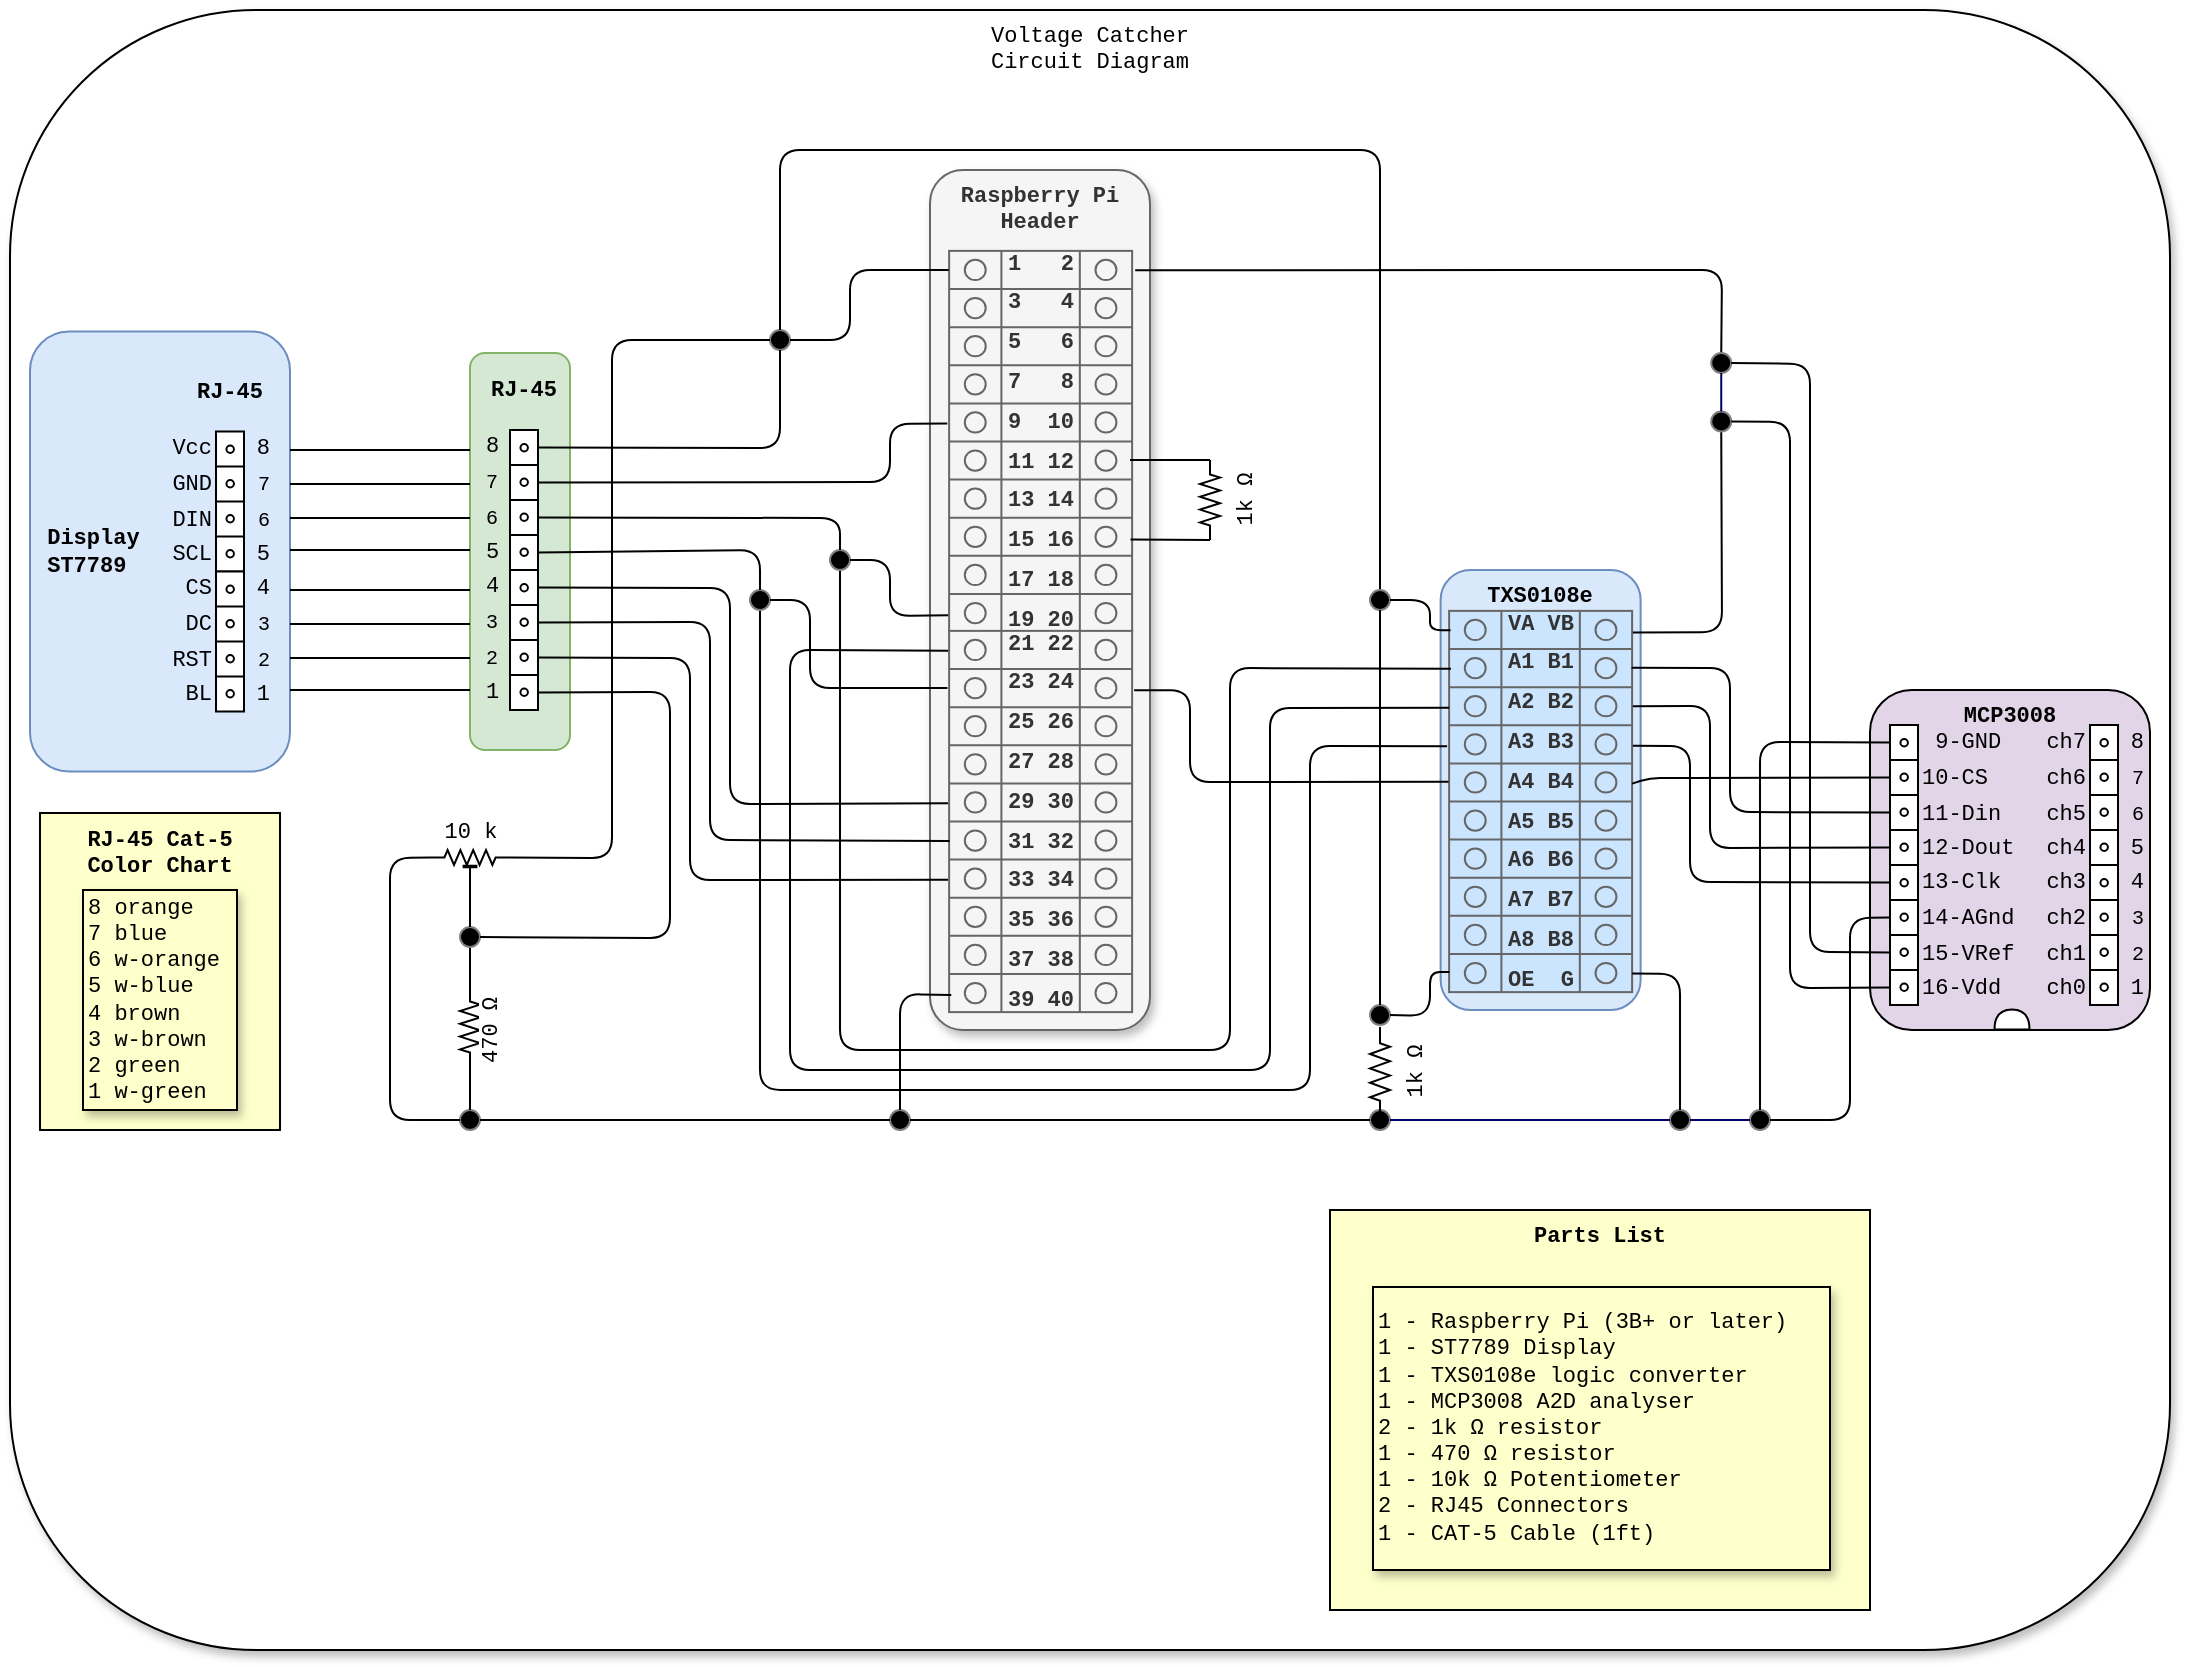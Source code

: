 <mxfile version="12.6.5" type="device"><diagram id="QtXscfLaX9nEh2jGFovE" name="Page-1"><mxGraphModel dx="1091" dy="849" grid="1" gridSize="10" guides="1" tooltips="1" connect="1" arrows="1" fold="1" page="1" pageScale="1" pageWidth="1100" pageHeight="850" math="0" shadow="0"><root><mxCell id="0"/><mxCell id="1" parent="0"/><mxCell id="lwwgfgAfhMC9jhSE0C4L-85" value="Voltage Catcher&lt;br&gt;Circuit Diagram" style="rounded=1;whiteSpace=wrap;html=1;shadow=1;glass=0;dashed=0;comic=0;labelBackgroundColor=none;fontFamily=Courier New;fontSize=11;align=center;verticalAlign=top;" parent="1" vertex="1"><mxGeometry x="10" y="20" width="1080" height="820" as="geometry"/></mxCell><mxCell id="lwwgfgAfhMC9jhSE0C4L-82" value="&lt;span style=&quot;white-space: normal ; font-weight: 700&quot;&gt;Raspberry Pi&lt;/span&gt;&lt;br style=&quot;white-space: normal ; font-weight: 700&quot;&gt;&lt;span style=&quot;white-space: normal ; font-weight: 700&quot;&gt;Header&lt;/span&gt;" style="rounded=1;whiteSpace=wrap;html=1;shadow=1;glass=0;dashed=0;comic=0;labelBackgroundColor=none;strokeColor=#666666;fillColor=#f5f5f5;fontFamily=Courier New;fontSize=11;align=center;fontColor=#333333;verticalAlign=top;" parent="1" vertex="1"><mxGeometry x="470" y="100" width="110" height="430" as="geometry"/></mxCell><mxCell id="lwwgfgAfhMC9jhSE0C4L-52" value="" style="rounded=1;whiteSpace=wrap;html=1;shadow=0;dashed=0;labelBackgroundColor=#ffffff;fontFamily=Courier New;fontSize=11;align=left;strokeColor=#82b366;fillColor=#d5e8d4;" parent="1" vertex="1"><mxGeometry x="240" y="191.5" width="50" height="198.5" as="geometry"/></mxCell><mxCell id="lwwgfgAfhMC9jhSE0C4L-50" value="&amp;nbsp;Display&lt;br&gt;&amp;nbsp;ST7789" style="rounded=1;whiteSpace=wrap;html=1;shadow=0;dashed=0;labelBackgroundColor=none;fontFamily=Courier New;fontSize=11;align=left;strokeColor=#6c8ebf;fillColor=#dae8fc;fontStyle=1" parent="1" vertex="1"><mxGeometry x="20" y="180.75" width="130" height="220" as="geometry"/></mxCell><mxCell id="lwwgfgAfhMC9jhSE0C4L-11" value="&lt;p style=&quot;line-height: 180%&quot;&gt;1&amp;nbsp; &amp;nbsp;2&lt;br&gt;3&amp;nbsp; &amp;nbsp;4&lt;br&gt;5&amp;nbsp; &amp;nbsp;6&lt;br&gt;7&amp;nbsp; &amp;nbsp;8&lt;br&gt;9&amp;nbsp; 10&lt;br&gt;11 12&lt;br&gt;13 14&lt;br&gt;15 16&lt;br&gt;17 18&lt;br&gt;19 20&lt;/p&gt;" style="line-hight=44px;verticalLabelPosition=middle;dashed=0;shadow=0;html=1;align=center;verticalAlign=middle;shape=mxgraph.cabinets.terminal_75mm2_x10;fontFamily=Courier New;fontSize=11;rotation=90;labelPosition=center;horizontal=0;spacing=20;spacingTop=0;labelBackgroundColor=none;labelBorderColor=none;aspect=fixed;fontStyle=1;fillColor=#f5f5f5;strokeColor=#666666;fontColor=#333333;" parent="1" vertex="1"><mxGeometry x="430" y="190" width="190.62" height="91.5" as="geometry"/></mxCell><mxCell id="lwwgfgAfhMC9jhSE0C4L-16" value="&lt;p style=&quot;line-height: 180%&quot;&gt;21 22&lt;br&gt;23 24&lt;br&gt;25 26&lt;br&gt;27 28&lt;br&gt;29 30&lt;br&gt;31 32&lt;br&gt;33 34&lt;br&gt;35 36&lt;br&gt;37 38&lt;br&gt;39 40&lt;/p&gt;" style="line-hight=44px;verticalLabelPosition=middle;dashed=0;shadow=0;html=1;align=center;verticalAlign=middle;shape=mxgraph.cabinets.terminal_75mm2_x10;fontFamily=Courier New;fontSize=11;rotation=90;labelPosition=center;horizontal=0;spacing=20;spacingTop=0;labelBackgroundColor=none;labelBorderColor=none;aspect=fixed;fontStyle=1;fillColor=#f5f5f5;strokeColor=#666666;fontColor=#333333;" parent="1" vertex="1"><mxGeometry x="430" y="380" width="190.62" height="91.5" as="geometry"/></mxCell><mxCell id="lwwgfgAfhMC9jhSE0C4L-20" value="&lt;p style=&quot;line-height: 180%&quot;&gt;&lt;/p&gt;&lt;p style=&quot;line-height: 110%&quot;&gt;&lt;/p&gt;&lt;p style=&quot;line-height: 163%&quot;&gt;8&lt;br&gt;&lt;span style=&quot;font-size: 10px&quot;&gt;7&lt;br&gt;&lt;/span&gt;&lt;span style=&quot;font-size: 10px&quot;&gt;6&lt;br&gt;&lt;/span&gt;&lt;span style=&quot;line-height: 154%&quot;&gt;5&lt;/span&gt;&lt;/p&gt;&lt;p&gt;&lt;/p&gt;&lt;p&gt;&lt;/p&gt;" style="pointerEvents=1;verticalLabelPosition=middle;shadow=0;dashed=0;align=left;html=1;verticalAlign=middle;shape=stencil(zVbBToQwEP0aroS2InhUxKMXTTzXpSuNpSUFd/XvLRSiZV12lpKNCZd5U+a9aV8nDUjWlLRmAY5oU7NNG5D7AOMd1Zy+CgNjkyktiOLIxpJWzELPTFdcUmHAO0V1YfNNq9U72/OiHf7ksmSatza7t1gSdyHJg+jWgD8fyTZKSqOEK9n8kT9Ya9gol62j6wVZrtrQVqxl2sKD/k8n+hqiEOFeEn5YzIoXsJLEl5UsYL327vVqAWvq2+sjhDSMXVo/yqcFlMiPMoe4F63t3hzi3imrt3tziHunrN7uzSHunbKedi/JTHZ+fJFsqzR70+pDFifV624gH85fZ4Ieu2zADdpyIey8hqyuaTfSZxe5P1Rqx45JJEkIO0a3pODyV8kkXqPmnEygw88QuajinESE8PpbeW7R3vwAg5gXB9hvTAheN53G4Q6kzg0Yt2FoYMyODUCHxIX0xPh/6UlvgOd7uRPDyWqCejsembV9zr57e/gb);labelBackgroundColor=none;fontFamily=Courier New;fontSize=11;aspect=fixed;labelPosition=left;" parent="1" vertex="1"><mxGeometry x="260" y="230" width="14" height="70" as="geometry"/></mxCell><mxCell id="lwwgfgAfhMC9jhSE0C4L-30" value="&lt;p style=&quot;line-height: 180%&quot;&gt;&lt;/p&gt;&lt;p style=&quot;line-height: 110%&quot;&gt;&lt;/p&gt;&lt;p style=&quot;line-height: 163%&quot;&gt;4&lt;br&gt;&lt;span style=&quot;font-size: 10px&quot;&gt;3&lt;br&gt;&lt;/span&gt;&lt;span style=&quot;font-size: 10px&quot;&gt;2&lt;br&gt;&lt;/span&gt;1&lt;/p&gt;&lt;p&gt;&lt;/p&gt;&lt;p&gt;&lt;/p&gt;" style="pointerEvents=1;verticalLabelPosition=middle;shadow=0;dashed=0;align=left;html=1;verticalAlign=middle;shape=stencil(zVbBToQwEP0aroS2InhUxKMXTTzXpSuNpSUFd/XvLRSiZV12lpKNCZd5U+a9aV8nDUjWlLRmAY5oU7NNG5D7AOMd1Zy+CgNjkyktiOLIxpJWzELPTFdcUmHAO0V1YfNNq9U72/OiHf7ksmSatza7t1gSdyHJg+jWgD8fyTZKSqOEK9n8kT9Ya9gol62j6wVZrtrQVqxl2sKD/k8n+hqiEOFeEn5YzIoXsJLEl5UsYL327vVqAWvq2+sjhDSMXVo/yqcFlMiPMoe4F63t3hzi3imrt3tziHunrN7uzSHunbKedi/JTHZ+fJFsqzR70+pDFifV624gH85fZ4Ieu2zADdpyIey8hqyuaTfSZxe5P1Rqx45JJEkIO0a3pODyV8kkXqPmnEygw88QuajinESE8PpbeW7R3vwAg5gXB9hvTAheN53G4Q6kzg0Yt2FoYMyODUCHxIX0xPh/6UlvgOd7uRPDyWqCejsembV9zr57e/gb);labelBackgroundColor=none;fontFamily=Courier New;fontSize=11;aspect=fixed;labelPosition=left;" parent="1" vertex="1"><mxGeometry x="260" y="300" width="14" height="70" as="geometry"/></mxCell><mxCell id="lwwgfgAfhMC9jhSE0C4L-31" value="" style="endArrow=none;html=1;fontFamily=Courier New;fontSize=11;exitX=1;exitY=0.125;exitDx=0;exitDy=0;exitPerimeter=0;entryX=0.452;entryY=1.006;entryDx=0;entryDy=0;entryPerimeter=0;" parent="1" source="lwwgfgAfhMC9jhSE0C4L-30" target="lwwgfgAfhMC9jhSE0C4L-16" edge="1"><mxGeometry width="50" height="50" relative="1" as="geometry"><mxPoint x="290" y="490" as="sourcePoint"/><mxPoint x="340" y="440" as="targetPoint"/><Array as="points"><mxPoint x="370" y="309"/><mxPoint x="370" y="417"/></Array></mxGeometry></mxCell><mxCell id="lwwgfgAfhMC9jhSE0C4L-32" value="" style="endArrow=none;html=1;fontFamily=Courier New;fontSize=11;entryX=0.551;entryY=0.997;entryDx=0;entryDy=0;entryPerimeter=0;exitX=1;exitY=0.375;exitDx=0;exitDy=0;exitPerimeter=0;" parent="1" source="lwwgfgAfhMC9jhSE0C4L-30" target="lwwgfgAfhMC9jhSE0C4L-16" edge="1"><mxGeometry width="50" height="50" relative="1" as="geometry"><mxPoint x="290" y="520" as="sourcePoint"/><mxPoint x="340" y="470" as="targetPoint"/><Array as="points"><mxPoint x="360" y="326"/><mxPoint x="360" y="435"/></Array></mxGeometry></mxCell><mxCell id="lwwgfgAfhMC9jhSE0C4L-33" value="" style="endArrow=none;html=1;fontFamily=Courier New;fontSize=11;entryX=1;entryY=0.625;entryDx=0;entryDy=0;entryPerimeter=0;exitX=0.653;exitY=1.006;exitDx=0;exitDy=0;exitPerimeter=0;" parent="1" source="lwwgfgAfhMC9jhSE0C4L-16" target="lwwgfgAfhMC9jhSE0C4L-30" edge="1"><mxGeometry width="50" height="50" relative="1" as="geometry"><mxPoint x="250" y="510" as="sourcePoint"/><mxPoint x="300" y="460" as="targetPoint"/><Array as="points"><mxPoint x="350" y="455"/><mxPoint x="350" y="344"/></Array></mxGeometry></mxCell><mxCell id="lwwgfgAfhMC9jhSE0C4L-34" value="RJ-45" style="text;html=1;strokeColor=none;fillColor=none;align=center;verticalAlign=middle;whiteSpace=wrap;rounded=0;shadow=0;dashed=0;labelBackgroundColor=none;fontFamily=Courier New;fontSize=11;fontStyle=1" parent="1" vertex="1"><mxGeometry x="247" y="200" width="40" height="20" as="geometry"/></mxCell><mxCell id="lwwgfgAfhMC9jhSE0C4L-35" value="&lt;p style=&quot;line-height: 180%&quot;&gt;&lt;/p&gt;&lt;p style=&quot;line-height: 110%&quot;&gt;&lt;/p&gt;&lt;p style=&quot;line-height: 163%&quot;&gt;8&lt;br&gt;&lt;span style=&quot;font-size: 10px&quot;&gt;7&lt;br&gt;&lt;/span&gt;&lt;span style=&quot;font-size: 10px&quot;&gt;6&lt;br&gt;&lt;/span&gt;&lt;span style=&quot;line-height: 154%&quot;&gt;5&lt;/span&gt;&lt;/p&gt;&lt;p&gt;&lt;/p&gt;&lt;p&gt;&lt;/p&gt;" style="pointerEvents=1;verticalLabelPosition=middle;shadow=0;dashed=0;align=right;html=1;verticalAlign=middle;shape=stencil(zVbBToQwEP0aroS2InhUxKMXTTzXpSuNpSUFd/XvLRSiZV12lpKNCZd5U+a9aV8nDUjWlLRmAY5oU7NNG5D7AOMd1Zy+CgNjkyktiOLIxpJWzELPTFdcUmHAO0V1YfNNq9U72/OiHf7ksmSatza7t1gSdyHJg+jWgD8fyTZKSqOEK9n8kT9Ya9gol62j6wVZrtrQVqxl2sKD/k8n+hqiEOFeEn5YzIoXsJLEl5UsYL327vVqAWvq2+sjhDSMXVo/yqcFlMiPMoe4F63t3hzi3imrt3tziHunrN7uzSHunbKedi/JTHZ+fJFsqzR70+pDFifV624gH85fZ4Ieu2zADdpyIey8hqyuaTfSZxe5P1Rqx45JJEkIO0a3pODyV8kkXqPmnEygw88QuajinESE8PpbeW7R3vwAg5gXB9hvTAheN53G4Q6kzg0Yt2FoYMyODUCHxIX0xPh/6UlvgOd7uRPDyWqCejsembV9zr57e/gb);labelBackgroundColor=none;fontFamily=Courier New;fontSize=11;aspect=fixed;labelPosition=right;" parent="1" vertex="1"><mxGeometry x="113" y="230.75" width="14" height="70" as="geometry"/></mxCell><mxCell id="lwwgfgAfhMC9jhSE0C4L-36" value="&lt;p style=&quot;line-height: 180%&quot;&gt;&lt;/p&gt;&lt;p style=&quot;line-height: 110%&quot;&gt;&lt;/p&gt;&lt;p style=&quot;line-height: 163%&quot;&gt;4&lt;br&gt;&lt;span style=&quot;font-size: 10px&quot;&gt;3&lt;br&gt;&lt;/span&gt;&lt;span style=&quot;font-size: 10px&quot;&gt;2&lt;br&gt;&lt;/span&gt;1&lt;/p&gt;&lt;p&gt;&lt;/p&gt;&lt;p&gt;&lt;/p&gt;" style="pointerEvents=1;verticalLabelPosition=middle;shadow=0;dashed=0;align=right;html=1;verticalAlign=middle;shape=stencil(zVbBToQwEP0aroS2InhUxKMXTTzXpSuNpSUFd/XvLRSiZV12lpKNCZd5U+a9aV8nDUjWlLRmAY5oU7NNG5D7AOMd1Zy+CgNjkyktiOLIxpJWzELPTFdcUmHAO0V1YfNNq9U72/OiHf7ksmSatza7t1gSdyHJg+jWgD8fyTZKSqOEK9n8kT9Ya9gol62j6wVZrtrQVqxl2sKD/k8n+hqiEOFeEn5YzIoXsJLEl5UsYL327vVqAWvq2+sjhDSMXVo/yqcFlMiPMoe4F63t3hzi3imrt3tziHunrN7uzSHunbKedi/JTHZ+fJFsqzR70+pDFifV624gH85fZ4Ieu2zADdpyIey8hqyuaTfSZxe5P1Rqx45JJEkIO0a3pODyV8kkXqPmnEygw88QuajinESE8PpbeW7R3vwAg5gXB9hvTAheN53G4Q6kzg0Yt2FoYMyODUCHxIX0xPh/6UlvgOd7uRPDyWqCejsembV9zr57e/gb);labelBackgroundColor=none;fontFamily=Courier New;fontSize=11;aspect=fixed;labelPosition=right;" parent="1" vertex="1"><mxGeometry x="113" y="300.75" width="14" height="70" as="geometry"/></mxCell><mxCell id="lwwgfgAfhMC9jhSE0C4L-37" value="RJ-45" style="text;html=1;strokeColor=none;fillColor=none;align=center;verticalAlign=middle;whiteSpace=wrap;rounded=0;shadow=0;dashed=0;labelBackgroundColor=none;fontFamily=Courier New;fontSize=11;fontStyle=1" parent="1" vertex="1"><mxGeometry x="100" y="200.75" width="40" height="20" as="geometry"/></mxCell><mxCell id="lwwgfgAfhMC9jhSE0C4L-39" value="&lt;p style=&quot;line-height: 163%&quot;&gt;Vcc&lt;br&gt;GND&lt;br&gt;DIN&lt;br&gt;SCL&lt;/p&gt;" style="text;html=1;strokeColor=none;fillColor=none;align=right;verticalAlign=middle;whiteSpace=wrap;rounded=0;shadow=0;dashed=0;labelBackgroundColor=none;fontFamily=Courier New;fontSize=11;" parent="1" vertex="1"><mxGeometry x="73" y="230.75" width="40" height="70" as="geometry"/></mxCell><mxCell id="lwwgfgAfhMC9jhSE0C4L-40" value="&lt;p style=&quot;line-height: 163%&quot;&gt;CS&lt;br&gt;DC&lt;br&gt;RST&lt;br&gt;BL&lt;/p&gt;" style="text;html=1;strokeColor=none;fillColor=none;align=right;verticalAlign=middle;whiteSpace=wrap;rounded=0;shadow=0;dashed=0;labelBackgroundColor=none;fontFamily=Courier New;fontSize=11;" parent="1" vertex="1"><mxGeometry x="73" y="300.75" width="40" height="70" as="geometry"/></mxCell><mxCell id="lwwgfgAfhMC9jhSE0C4L-41" value="" style="endArrow=none;html=1;fontFamily=Courier New;fontSize=11;verticalAlign=bottom;" parent="1" edge="1"><mxGeometry width="50" height="50" relative="1" as="geometry"><mxPoint x="150" y="240" as="sourcePoint"/><mxPoint x="240" y="240" as="targetPoint"/></mxGeometry></mxCell><mxCell id="lwwgfgAfhMC9jhSE0C4L-43" value="" style="endArrow=none;html=1;fontFamily=Courier New;fontSize=11;" parent="1" edge="1"><mxGeometry width="50" height="50" relative="1" as="geometry"><mxPoint x="150" y="257" as="sourcePoint"/><mxPoint x="240" y="257" as="targetPoint"/></mxGeometry></mxCell><mxCell id="lwwgfgAfhMC9jhSE0C4L-44" value="" style="endArrow=none;html=1;fontFamily=Courier New;fontSize=11;exitX=1;exitY=0.424;exitDx=0;exitDy=0;exitPerimeter=0;" parent="1" source="lwwgfgAfhMC9jhSE0C4L-50" edge="1"><mxGeometry width="50" height="50" relative="1" as="geometry"><mxPoint x="160" y="274" as="sourcePoint"/><mxPoint x="240" y="274" as="targetPoint"/></mxGeometry></mxCell><mxCell id="lwwgfgAfhMC9jhSE0C4L-45" value="" style="endArrow=none;html=1;fontFamily=Courier New;fontSize=11;" parent="1" edge="1"><mxGeometry width="50" height="50" relative="1" as="geometry"><mxPoint x="150" y="290" as="sourcePoint"/><mxPoint x="240" y="290" as="targetPoint"/></mxGeometry></mxCell><mxCell id="lwwgfgAfhMC9jhSE0C4L-46" value="" style="endArrow=none;html=1;fontFamily=Courier New;fontSize=11;" parent="1" edge="1"><mxGeometry width="50" height="50" relative="1" as="geometry"><mxPoint x="150" y="310" as="sourcePoint"/><mxPoint x="240" y="310" as="targetPoint"/></mxGeometry></mxCell><mxCell id="lwwgfgAfhMC9jhSE0C4L-47" value="" style="endArrow=none;html=1;fontFamily=Courier New;fontSize=11;" parent="1" edge="1"><mxGeometry width="50" height="50" relative="1" as="geometry"><mxPoint x="150" y="327" as="sourcePoint"/><mxPoint x="240" y="327" as="targetPoint"/></mxGeometry></mxCell><mxCell id="lwwgfgAfhMC9jhSE0C4L-48" value="" style="endArrow=none;html=1;fontFamily=Courier New;fontSize=11;" parent="1" edge="1"><mxGeometry width="50" height="50" relative="1" as="geometry"><mxPoint x="150" y="344" as="sourcePoint"/><mxPoint x="240" y="344" as="targetPoint"/></mxGeometry></mxCell><mxCell id="lwwgfgAfhMC9jhSE0C4L-49" value="" style="endArrow=none;html=1;fontFamily=Courier New;fontSize=11;" parent="1" edge="1"><mxGeometry width="50" height="50" relative="1" as="geometry"><mxPoint x="150" y="360" as="sourcePoint"/><mxPoint x="240" y="360" as="targetPoint"/></mxGeometry></mxCell><mxCell id="lwwgfgAfhMC9jhSE0C4L-54" value="470&amp;nbsp;Ω" style="pointerEvents=1;verticalLabelPosition=middle;shadow=0;dashed=0;align=left;html=1;verticalAlign=middle;shape=mxgraph.electrical.resistors.resistor_2;labelBackgroundColor=#ffffff;strokeColor=#000000;fontFamily=Courier New;fontSize=11;direction=south;labelPosition=right;horizontal=0;" parent="1" vertex="1"><mxGeometry x="235" y="508.5" width="10" height="40" as="geometry"/></mxCell><mxCell id="lwwgfgAfhMC9jhSE0C4L-56" value="10 k" style="pointerEvents=1;verticalLabelPosition=top;shadow=0;dashed=0;align=center;html=1;verticalAlign=bottom;shape=mxgraph.electrical.resistors.trimmer_pot_2;labelBackgroundColor=#ffffff;strokeColor=#000000;fontFamily=Courier New;fontSize=11;rotation=0;labelPosition=center;" parent="1" vertex="1"><mxGeometry x="220" y="440" width="40" height="15" as="geometry"/></mxCell><mxCell id="lwwgfgAfhMC9jhSE0C4L-57" value="" style="endArrow=none;html=1;fontFamily=Courier New;fontSize=11;entryX=1;entryY=0.5;entryDx=0;entryDy=0;exitX=0;exitY=0.5;exitDx=0;exitDy=0;exitPerimeter=0;" parent="1" source="lwwgfgAfhMC9jhSE0C4L-54" target="lwwgfgAfhMC9jhSE0C4L-60" edge="1"><mxGeometry width="50" height="50" relative="1" as="geometry"><mxPoint x="325" y="598.5" as="sourcePoint"/><mxPoint x="240" y="568.5" as="targetPoint"/></mxGeometry></mxCell><mxCell id="lwwgfgAfhMC9jhSE0C4L-59" value="" style="ellipse;whiteSpace=wrap;html=1;aspect=fixed;shadow=0;dashed=0;labelBackgroundColor=#ffffff;strokeColor=#808080;fontFamily=Courier New;fontSize=11;align=left;fillColor=#000000;direction=south;rotation=0;" parent="1" vertex="1"><mxGeometry x="235" y="570" width="10" height="10" as="geometry"/></mxCell><mxCell id="lwwgfgAfhMC9jhSE0C4L-60" value="" style="ellipse;whiteSpace=wrap;html=1;aspect=fixed;shadow=0;dashed=0;labelBackgroundColor=#ffffff;strokeColor=#808080;fontFamily=Courier New;fontSize=11;align=left;fillColor=#000000;direction=south;" parent="1" vertex="1"><mxGeometry x="235" y="478.5" width="10" height="10" as="geometry"/></mxCell><mxCell id="lwwgfgAfhMC9jhSE0C4L-62" value="" style="endArrow=none;html=1;fontFamily=Courier New;fontSize=11;entryX=1;entryY=0.875;entryDx=0;entryDy=0;entryPerimeter=0;exitX=0.5;exitY=0;exitDx=0;exitDy=0;" parent="1" source="lwwgfgAfhMC9jhSE0C4L-60" target="lwwgfgAfhMC9jhSE0C4L-30" edge="1"><mxGeometry width="50" height="50" relative="1" as="geometry"><mxPoint x="260" y="490" as="sourcePoint"/><mxPoint x="310" y="440" as="targetPoint"/><Array as="points"><mxPoint x="340" y="484"/><mxPoint x="340" y="361"/></Array></mxGeometry></mxCell><mxCell id="lwwgfgAfhMC9jhSE0C4L-63" value="" style="endArrow=none;html=1;fontFamily=Courier New;fontSize=11;entryX=0.5;entryY=1;entryDx=0;entryDy=0;entryPerimeter=0;exitX=0;exitY=0.5;exitDx=0;exitDy=0;" parent="1" source="lwwgfgAfhMC9jhSE0C4L-60" target="lwwgfgAfhMC9jhSE0C4L-56" edge="1"><mxGeometry width="50" height="50" relative="1" as="geometry"><mxPoint x="240" y="598.5" as="sourcePoint"/><mxPoint x="220" y="578.5" as="targetPoint"/></mxGeometry></mxCell><mxCell id="lwwgfgAfhMC9jhSE0C4L-64" value="" style="endArrow=none;html=1;fontFamily=Courier New;fontSize=11;exitX=0;exitY=0.5;exitDx=0;exitDy=0;entryX=1;entryY=0.5;entryDx=0;entryDy=0;entryPerimeter=0;" parent="1" source="lwwgfgAfhMC9jhSE0C4L-59" target="lwwgfgAfhMC9jhSE0C4L-54" edge="1"><mxGeometry width="50" height="50" relative="1" as="geometry"><mxPoint x="350" y="578.5" as="sourcePoint"/><mxPoint x="300" y="628.5" as="targetPoint"/></mxGeometry></mxCell><mxCell id="lwwgfgAfhMC9jhSE0C4L-65" value="" style="endArrow=none;html=1;fontFamily=Courier New;fontSize=11;entryX=0.5;entryY=1;entryDx=0;entryDy=0;exitX=0;exitY=0.25;exitDx=0;exitDy=0;exitPerimeter=0;" parent="1" source="lwwgfgAfhMC9jhSE0C4L-56" target="lwwgfgAfhMC9jhSE0C4L-59" edge="1"><mxGeometry width="50" height="50" relative="1" as="geometry"><mxPoint x="270" y="648.5" as="sourcePoint"/><mxPoint x="320" y="598.5" as="targetPoint"/><Array as="points"><mxPoint x="200" y="444"/><mxPoint x="200" y="575"/></Array></mxGeometry></mxCell><mxCell id="lwwgfgAfhMC9jhSE0C4L-66" value="" style="ellipse;whiteSpace=wrap;html=1;aspect=fixed;shadow=0;dashed=0;labelBackgroundColor=#ffffff;strokeColor=#808080;fontFamily=Courier New;fontSize=11;align=left;fillColor=#000000;" parent="1" vertex="1"><mxGeometry x="390" y="180" width="10" height="10" as="geometry"/></mxCell><mxCell id="lwwgfgAfhMC9jhSE0C4L-73" value="" style="endArrow=none;html=1;fontFamily=Courier New;fontSize=11;entryX=0.453;entryY=1.01;entryDx=0;entryDy=0;entryPerimeter=0;exitX=1;exitY=0.375;exitDx=0;exitDy=0;exitPerimeter=0;" parent="1" source="lwwgfgAfhMC9jhSE0C4L-20" target="lwwgfgAfhMC9jhSE0C4L-11" edge="1"><mxGeometry width="50" height="50" relative="1" as="geometry"><mxPoint x="390" y="256" as="sourcePoint"/><mxPoint x="430" y="180" as="targetPoint"/><Array as="points"><mxPoint x="450" y="256"/><mxPoint x="450" y="227"/></Array></mxGeometry></mxCell><mxCell id="lwwgfgAfhMC9jhSE0C4L-74" value="" style="endArrow=none;html=1;fontFamily=Courier New;fontSize=11;exitX=1;exitY=0.125;exitDx=0;exitDy=0;exitPerimeter=0;entryX=0.5;entryY=1;entryDx=0;entryDy=0;" parent="1" source="lwwgfgAfhMC9jhSE0C4L-20" target="lwwgfgAfhMC9jhSE0C4L-66" edge="1"><mxGeometry width="50" height="50" relative="1" as="geometry"><mxPoint x="320" y="270" as="sourcePoint"/><mxPoint x="370" y="239" as="targetPoint"/><Array as="points"><mxPoint x="395" y="239"/></Array></mxGeometry></mxCell><mxCell id="lwwgfgAfhMC9jhSE0C4L-75" value="" style="endArrow=none;html=1;fontFamily=Courier New;fontSize=11;entryX=0.05;entryY=1.002;entryDx=0;entryDy=0;entryPerimeter=0;exitX=1;exitY=0.5;exitDx=0;exitDy=0;" parent="1" source="lwwgfgAfhMC9jhSE0C4L-66" target="lwwgfgAfhMC9jhSE0C4L-11" edge="1"><mxGeometry width="50" height="50" relative="1" as="geometry"><mxPoint x="420" y="150" as="sourcePoint"/><mxPoint x="460" y="160" as="targetPoint"/><Array as="points"><mxPoint x="430" y="185"/><mxPoint x="430" y="150"/></Array></mxGeometry></mxCell><mxCell id="lwwgfgAfhMC9jhSE0C4L-76" value="" style="endArrow=none;html=1;fontFamily=Courier New;fontSize=11;entryX=0;entryY=0.5;entryDx=0;entryDy=0;exitX=1;exitY=0.25;exitDx=0;exitDy=0;exitPerimeter=0;" parent="1" source="lwwgfgAfhMC9jhSE0C4L-56" target="lwwgfgAfhMC9jhSE0C4L-66" edge="1"><mxGeometry width="50" height="50" relative="1" as="geometry"><mxPoint x="320" y="400" as="sourcePoint"/><mxPoint x="350" y="170" as="targetPoint"/><Array as="points"><mxPoint x="311" y="444"/><mxPoint x="311" y="185"/></Array></mxGeometry></mxCell><mxCell id="lwwgfgAfhMC9jhSE0C4L-80" value="RJ-45 Cat-5&lt;br&gt;&lt;div style=&quot;&quot;&gt;&lt;span&gt;Color Chart&lt;/span&gt;&lt;/div&gt;" style="rounded=0;whiteSpace=wrap;html=1;shadow=0;dashed=0;labelBackgroundColor=none;strokeColor=#000000;fillColor=#FFFFCC;fontFamily=Courier New;fontSize=11;align=center;verticalAlign=top;fontStyle=1" parent="1" vertex="1"><mxGeometry x="25" y="421.5" width="120" height="158.5" as="geometry"/></mxCell><mxCell id="lwwgfgAfhMC9jhSE0C4L-81" value="8 orange&lt;br&gt;7 blue&lt;br&gt;6 w-orange&lt;br&gt;5 w-blue&lt;br&gt;4 brown&lt;br&gt;3 w-brown&lt;br&gt;2 green&lt;br&gt;1 w-green" style="rounded=0;whiteSpace=wrap;html=1;shadow=1;dashed=0;labelBackgroundColor=none;strokeColor=#000000;fillColor=#FFFFCC;fontFamily=Courier New;fontSize=11;align=left;glass=0;comic=0;" parent="1" vertex="1"><mxGeometry x="46.5" y="460" width="77" height="110" as="geometry"/></mxCell><mxCell id="La7sYJq7SumhGULn7A3d-3" value="1k Ω" style="pointerEvents=1;verticalLabelPosition=bottom;shadow=0;dashed=0;align=center;html=1;verticalAlign=top;shape=mxgraph.electrical.resistors.resistor_2;labelBackgroundColor=#ffffff;strokeColor=#000000;fontFamily=Courier New;fontSize=11;rotation=-90;" parent="1" vertex="1"><mxGeometry x="590" y="260" width="40" height="10" as="geometry"/></mxCell><mxCell id="La7sYJq7SumhGULn7A3d-5" value="" style="endArrow=none;html=1;exitX=0.757;exitY=0.009;exitDx=0;exitDy=0;exitPerimeter=0;entryX=0;entryY=0.5;entryDx=0;entryDy=0;entryPerimeter=0;" parent="1" source="lwwgfgAfhMC9jhSE0C4L-11" target="La7sYJq7SumhGULn7A3d-3" edge="1"><mxGeometry width="50" height="50" relative="1" as="geometry"><mxPoint x="620" y="380" as="sourcePoint"/><mxPoint x="670" y="330" as="targetPoint"/><Array as="points"/></mxGeometry></mxCell><mxCell id="La7sYJq7SumhGULn7A3d-6" value="" style="endArrow=none;html=1;entryX=1;entryY=0.5;entryDx=0;entryDy=0;entryPerimeter=0;" parent="1" target="La7sYJq7SumhGULn7A3d-3" edge="1"><mxGeometry width="50" height="50" relative="1" as="geometry"><mxPoint x="570" y="245" as="sourcePoint"/><mxPoint x="650" y="200" as="targetPoint"/></mxGeometry></mxCell><mxCell id="La7sYJq7SumhGULn7A3d-7" value="&lt;blockquote style=&quot;margin: 0 0 0 40px ; border: none ; padding: 0px&quot;&gt;&lt;/blockquote&gt;&lt;span&gt;&lt;div style=&quot;&quot;&gt;&lt;span&gt;TXS0108e&lt;/span&gt;&lt;/div&gt;&lt;/span&gt;&lt;blockquote style=&quot;margin: 0 0 0 40px ; border: none ; padding: 0px&quot;&gt;&lt;br&gt;&lt;/blockquote&gt;" style="rounded=1;whiteSpace=wrap;html=1;shadow=0;dashed=0;labelBackgroundColor=none;fontFamily=Courier New;fontSize=11;align=center;strokeColor=#6c8ebf;fillColor=#dae8fc;fontStyle=1;verticalAlign=top;" parent="1" vertex="1"><mxGeometry x="725.31" y="300" width="100" height="220" as="geometry"/></mxCell><mxCell id="La7sYJq7SumhGULn7A3d-17" value="&lt;p style=&quot;line-height: 180%&quot;&gt;VA VB&lt;br&gt;A1 B1&lt;br&gt;A2 B2&lt;br&gt;A3 B3&lt;br&gt;A4 B4&lt;br&gt;A5 B5&lt;br&gt;A6 B6&lt;br&gt;A7 B7&lt;br&gt;A8 B8&lt;br&gt;OE&amp;nbsp; G&lt;/p&gt;" style="line-hight=44px;verticalLabelPosition=middle;dashed=0;shadow=0;html=1;align=center;verticalAlign=middle;shape=mxgraph.cabinets.terminal_75mm2_x10;fontFamily=Courier New;fontSize=11;rotation=90;labelPosition=center;horizontal=0;spacing=20;spacingTop=0;labelBackgroundColor=none;labelBorderColor=none;aspect=fixed;fontStyle=1;fillColor=#CCE5FF;strokeColor=#666666;fontColor=#333333;" parent="1" vertex="1"><mxGeometry x="680" y="370" width="190.62" height="91.5" as="geometry"/></mxCell><mxCell id="La7sYJq7SumhGULn7A3d-21" value="" style="ellipse;whiteSpace=wrap;html=1;aspect=fixed;shadow=0;dashed=0;labelBackgroundColor=#ffffff;strokeColor=#808080;fontFamily=Courier New;fontSize=11;align=left;fillColor=#000000;direction=south;rotation=0;" parent="1" vertex="1"><mxGeometry x="450" y="570" width="10" height="10" as="geometry"/></mxCell><mxCell id="La7sYJq7SumhGULn7A3d-24" value="" style="endArrow=none;html=1;entryX=0.955;entryY=0.988;entryDx=0;entryDy=0;entryPerimeter=0;exitX=0;exitY=0.5;exitDx=0;exitDy=0;" parent="1" source="La7sYJq7SumhGULn7A3d-21" target="lwwgfgAfhMC9jhSE0C4L-16" edge="1"><mxGeometry width="50" height="50" relative="1" as="geometry"><mxPoint x="390" y="550" as="sourcePoint"/><mxPoint x="440" y="500" as="targetPoint"/><Array as="points"><mxPoint x="455" y="512"/></Array></mxGeometry></mxCell><mxCell id="La7sYJq7SumhGULn7A3d-25" value="" style="endArrow=none;html=1;exitX=0.5;exitY=0;exitDx=0;exitDy=0;entryX=0.5;entryY=1;entryDx=0;entryDy=0;" parent="1" source="lwwgfgAfhMC9jhSE0C4L-59" target="La7sYJq7SumhGULn7A3d-21" edge="1"><mxGeometry width="50" height="50" relative="1" as="geometry"><mxPoint x="310" y="590" as="sourcePoint"/><mxPoint x="360" y="540" as="targetPoint"/></mxGeometry></mxCell><mxCell id="La7sYJq7SumhGULn7A3d-28" value="" style="endArrow=none;html=1;exitX=0.5;exitY=0;exitDx=0;exitDy=0;entryX=0.5;entryY=0;entryDx=0;entryDy=0;" parent="1" source="lwwgfgAfhMC9jhSE0C4L-66" target="La7sYJq7SumhGULn7A3d-33" edge="1"><mxGeometry width="50" height="50" relative="1" as="geometry"><mxPoint x="600" y="100" as="sourcePoint"/><mxPoint x="700" y="230" as="targetPoint"/><Array as="points"><mxPoint x="395" y="90"/><mxPoint x="640" y="90"/><mxPoint x="695" y="90"/></Array></mxGeometry></mxCell><mxCell id="La7sYJq7SumhGULn7A3d-29" value="" style="endArrow=none;html=1;exitX=0.051;exitY=-0.017;exitDx=0;exitDy=0;exitPerimeter=0;entryX=0.5;entryY=0;entryDx=0;entryDy=0;" parent="1" source="lwwgfgAfhMC9jhSE0C4L-11" target="La7sYJq7SumhGULn7A3d-30" edge="1"><mxGeometry width="50" height="50" relative="1" as="geometry"><mxPoint x="780" y="170" as="sourcePoint"/><mxPoint x="830" y="120" as="targetPoint"/><Array as="points"><mxPoint x="866" y="150"/></Array></mxGeometry></mxCell><mxCell id="La7sYJq7SumhGULn7A3d-30" value="" style="ellipse;whiteSpace=wrap;html=1;aspect=fixed;shadow=0;dashed=0;labelBackgroundColor=#ffffff;strokeColor=#808080;fontFamily=Courier New;fontSize=11;align=left;fillColor=#000000;" parent="1" vertex="1"><mxGeometry x="860.62" y="191.5" width="10" height="10" as="geometry"/></mxCell><mxCell id="La7sYJq7SumhGULn7A3d-32" value="" style="endArrow=none;html=1;exitX=0.057;exitY=-0.004;exitDx=0;exitDy=0;exitPerimeter=0;entryX=0.5;entryY=1;entryDx=0;entryDy=0;" parent="1" source="La7sYJq7SumhGULn7A3d-17" target="La7sYJq7SumhGULn7A3d-82" edge="1"><mxGeometry width="50" height="50" relative="1" as="geometry"><mxPoint x="840" y="300" as="sourcePoint"/><mxPoint x="866" y="240" as="targetPoint"/><Array as="points"><mxPoint x="866" y="331"/></Array></mxGeometry></mxCell><mxCell id="La7sYJq7SumhGULn7A3d-33" value="" style="ellipse;whiteSpace=wrap;html=1;aspect=fixed;shadow=0;dashed=0;labelBackgroundColor=#ffffff;strokeColor=#808080;fontFamily=Courier New;fontSize=11;align=left;fillColor=#000000;" parent="1" vertex="1"><mxGeometry x="690" y="310" width="10" height="10" as="geometry"/></mxCell><mxCell id="La7sYJq7SumhGULn7A3d-34" value="" style="ellipse;whiteSpace=wrap;html=1;aspect=fixed;shadow=0;dashed=0;labelBackgroundColor=#ffffff;strokeColor=#808080;fontFamily=Courier New;fontSize=11;align=left;fillColor=#000000;" parent="1" vertex="1"><mxGeometry x="690" y="570" width="10" height="10" as="geometry"/></mxCell><mxCell id="La7sYJq7SumhGULn7A3d-35" value="" style="endArrow=none;html=1;entryX=0;entryY=0.5;entryDx=0;entryDy=0;exitX=0.5;exitY=0;exitDx=0;exitDy=0;" parent="1" source="La7sYJq7SumhGULn7A3d-21" target="La7sYJq7SumhGULn7A3d-34" edge="1"><mxGeometry width="50" height="50" relative="1" as="geometry"><mxPoint x="460" y="575" as="sourcePoint"/><mxPoint x="793.74" y="502.101" as="targetPoint"/><Array as="points"/></mxGeometry></mxCell><mxCell id="La7sYJq7SumhGULn7A3d-36" value="" style="ellipse;whiteSpace=wrap;html=1;aspect=fixed;shadow=0;dashed=0;labelBackgroundColor=#ffffff;strokeColor=#808080;fontFamily=Courier New;fontSize=11;align=left;fillColor=#000000;" parent="1" vertex="1"><mxGeometry x="690" y="517.5" width="10" height="10" as="geometry"/></mxCell><mxCell id="La7sYJq7SumhGULn7A3d-37" value="1k Ω" style="pointerEvents=1;verticalLabelPosition=bottom;shadow=0;dashed=0;align=center;html=1;verticalAlign=top;shape=mxgraph.electrical.resistors.resistor_2;labelBackgroundColor=#ffffff;strokeColor=#000000;fontFamily=Courier New;fontSize=11;rotation=-90;" parent="1" vertex="1"><mxGeometry x="672.5" y="546" width="45" height="10" as="geometry"/></mxCell><mxCell id="La7sYJq7SumhGULn7A3d-40" value="" style="endArrow=none;html=1;entryX=0.5;entryY=1;entryDx=0;entryDy=0;exitX=0.5;exitY=0;exitDx=0;exitDy=0;" parent="1" source="La7sYJq7SumhGULn7A3d-36" target="La7sYJq7SumhGULn7A3d-33" edge="1"><mxGeometry width="50" height="50" relative="1" as="geometry"><mxPoint x="650" y="410" as="sourcePoint"/><mxPoint x="700" y="360" as="targetPoint"/></mxGeometry></mxCell><mxCell id="La7sYJq7SumhGULn7A3d-41" value="" style="endArrow=none;html=1;exitX=1;exitY=0.5;exitDx=0;exitDy=0;entryX=0.051;entryY=0.992;entryDx=0;entryDy=0;entryPerimeter=0;" parent="1" source="La7sYJq7SumhGULn7A3d-33" target="La7sYJq7SumhGULn7A3d-17" edge="1"><mxGeometry width="50" height="50" relative="1" as="geometry"><mxPoint x="730" y="270" as="sourcePoint"/><mxPoint x="780" y="220" as="targetPoint"/><Array as="points"><mxPoint x="720" y="315"/><mxPoint x="720" y="330"/></Array></mxGeometry></mxCell><mxCell id="La7sYJq7SumhGULn7A3d-42" value="" style="endArrow=none;html=1;entryX=0.947;entryY=0.998;entryDx=0;entryDy=0;entryPerimeter=0;exitX=1;exitY=0.5;exitDx=0;exitDy=0;" parent="1" source="La7sYJq7SumhGULn7A3d-36" target="La7sYJq7SumhGULn7A3d-17" edge="1"><mxGeometry width="50" height="50" relative="1" as="geometry"><mxPoint x="610" y="520" as="sourcePoint"/><mxPoint x="660" y="470" as="targetPoint"/><Array as="points"><mxPoint x="720" y="523"/><mxPoint x="720" y="501"/></Array></mxGeometry></mxCell><mxCell id="La7sYJq7SumhGULn7A3d-43" value="" style="endArrow=none;html=1;entryX=0.152;entryY=0.99;entryDx=0;entryDy=0;entryPerimeter=0;exitX=1;exitY=0.5;exitDx=0;exitDy=0;" parent="1" source="La7sYJq7SumhGULn7A3d-47" target="La7sYJq7SumhGULn7A3d-17" edge="1"><mxGeometry width="50" height="50" relative="1" as="geometry"><mxPoint x="610" y="349" as="sourcePoint"/><mxPoint x="670" y="360" as="targetPoint"/><Array as="points"><mxPoint x="425" y="540"/><mxPoint x="620" y="540"/><mxPoint x="620" y="349"/></Array></mxGeometry></mxCell><mxCell id="La7sYJq7SumhGULn7A3d-44" value="" style="endArrow=none;html=1;entryX=0.254;entryY=0.999;entryDx=0;entryDy=0;entryPerimeter=0;exitX=0.052;exitY=1.005;exitDx=0;exitDy=0;exitPerimeter=0;" parent="1" source="lwwgfgAfhMC9jhSE0C4L-16" target="La7sYJq7SumhGULn7A3d-17" edge="1"><mxGeometry width="50" height="50" relative="1" as="geometry"><mxPoint x="660" y="370" as="sourcePoint"/><mxPoint x="670" y="370" as="targetPoint"/><Array as="points"><mxPoint x="400" y="340"/><mxPoint x="400" y="550"/><mxPoint x="640" y="550"/><mxPoint x="640" y="369"/></Array></mxGeometry></mxCell><mxCell id="La7sYJq7SumhGULn7A3d-45" value="" style="endArrow=none;html=1;entryX=0.355;entryY=1.011;entryDx=0;entryDy=0;entryPerimeter=0;exitX=1;exitY=0.5;exitDx=0;exitDy=0;" parent="1" source="La7sYJq7SumhGULn7A3d-49" target="La7sYJq7SumhGULn7A3d-17" edge="1"><mxGeometry width="50" height="50" relative="1" as="geometry"><mxPoint x="660" y="480" as="sourcePoint"/><mxPoint x="670" y="410" as="targetPoint"/><Array as="points"><mxPoint x="385" y="560"/><mxPoint x="660" y="560"/><mxPoint x="660" y="388"/></Array></mxGeometry></mxCell><mxCell id="La7sYJq7SumhGULn7A3d-46" value="" style="endArrow=none;html=1;entryX=0.448;entryY=1.003;entryDx=0;entryDy=0;entryPerimeter=0;exitX=0.156;exitY=-0.011;exitDx=0;exitDy=0;exitPerimeter=0;" parent="1" source="lwwgfgAfhMC9jhSE0C4L-16" target="La7sYJq7SumhGULn7A3d-17" edge="1"><mxGeometry width="50" height="50" relative="1" as="geometry"><mxPoint x="620" y="460" as="sourcePoint"/><mxPoint x="670" y="410" as="targetPoint"/><Array as="points"><mxPoint x="600" y="360"/><mxPoint x="600" y="406"/></Array></mxGeometry></mxCell><mxCell id="La7sYJq7SumhGULn7A3d-47" value="" style="ellipse;whiteSpace=wrap;html=1;aspect=fixed;shadow=0;dashed=0;labelBackgroundColor=#ffffff;strokeColor=#808080;fontFamily=Courier New;fontSize=11;align=left;fillColor=#000000;direction=south;rotation=0;" parent="1" vertex="1"><mxGeometry x="420" y="290" width="10" height="10" as="geometry"/></mxCell><mxCell id="La7sYJq7SumhGULn7A3d-48" value="" style="endArrow=none;html=1;exitX=1;exitY=0.625;exitDx=0;exitDy=0;exitPerimeter=0;entryX=0;entryY=0.5;entryDx=0;entryDy=0;" parent="1" source="lwwgfgAfhMC9jhSE0C4L-20" target="La7sYJq7SumhGULn7A3d-47" edge="1"><mxGeometry width="50" height="50" relative="1" as="geometry"><mxPoint x="410" y="330" as="sourcePoint"/><mxPoint x="460" y="280" as="targetPoint"/><Array as="points"><mxPoint x="425" y="274"/></Array></mxGeometry></mxCell><mxCell id="La7sYJq7SumhGULn7A3d-49" value="" style="ellipse;whiteSpace=wrap;html=1;aspect=fixed;shadow=0;dashed=0;labelBackgroundColor=#ffffff;strokeColor=#808080;fontFamily=Courier New;fontSize=11;align=left;fillColor=#000000;direction=south;rotation=0;" parent="1" vertex="1"><mxGeometry x="380" y="310" width="10" height="10" as="geometry"/></mxCell><mxCell id="La7sYJq7SumhGULn7A3d-50" value="" style="endArrow=none;html=1;entryX=0.956;entryY=1.005;entryDx=0;entryDy=0;entryPerimeter=0;exitX=0.5;exitY=0;exitDx=0;exitDy=0;" parent="1" source="La7sYJq7SumhGULn7A3d-47" target="lwwgfgAfhMC9jhSE0C4L-11" edge="1"><mxGeometry width="50" height="50" relative="1" as="geometry"><mxPoint x="130" y="670" as="sourcePoint"/><mxPoint x="180" y="620" as="targetPoint"/><Array as="points"><mxPoint x="450" y="295"/><mxPoint x="450" y="323"/></Array></mxGeometry></mxCell><mxCell id="La7sYJq7SumhGULn7A3d-53" value="" style="endArrow=none;html=1;exitX=1;exitY=0.875;exitDx=0;exitDy=0;exitPerimeter=0;entryX=0;entryY=0.5;entryDx=0;entryDy=0;" parent="1" source="lwwgfgAfhMC9jhSE0C4L-20" target="La7sYJq7SumhGULn7A3d-49" edge="1"><mxGeometry width="50" height="50" relative="1" as="geometry"><mxPoint x="370" y="330" as="sourcePoint"/><mxPoint x="360" y="291" as="targetPoint"/><Array as="points"><mxPoint x="385" y="290"/></Array></mxGeometry></mxCell><mxCell id="La7sYJq7SumhGULn7A3d-54" value="" style="endArrow=none;html=1;entryX=0.15;entryY=1.009;entryDx=0;entryDy=0;entryPerimeter=0;exitX=0.5;exitY=0;exitDx=0;exitDy=0;" parent="1" source="La7sYJq7SumhGULn7A3d-49" target="lwwgfgAfhMC9jhSE0C4L-16" edge="1"><mxGeometry width="50" height="50" relative="1" as="geometry"><mxPoint x="400" y="380" as="sourcePoint"/><mxPoint x="450" y="330" as="targetPoint"/><Array as="points"><mxPoint x="410" y="315"/><mxPoint x="410" y="359"/></Array></mxGeometry></mxCell><mxCell id="La7sYJq7SumhGULn7A3d-57" value="MCP3008" style="rounded=1;whiteSpace=wrap;html=1;shadow=0;dashed=0;labelBackgroundColor=none;fontFamily=Courier New;fontSize=11;align=center;strokeColor=#000000;fillColor=#e1d5e7;fontStyle=1;horizontal=1;verticalAlign=top;" parent="1" vertex="1"><mxGeometry x="940" y="360" width="140" height="170" as="geometry"/></mxCell><mxCell id="La7sYJq7SumhGULn7A3d-58" value="&lt;p style=&quot;line-height: 180%&quot;&gt;&lt;/p&gt;&lt;p style=&quot;line-height: 110%&quot;&gt;&lt;/p&gt;&lt;p style=&quot;line-height: 163%&quot;&gt;&amp;nbsp;9-GND&lt;br&gt;10-CS&lt;br&gt;11-Din&lt;br&gt;12-Dout&lt;/p&gt;&lt;p&gt;&lt;/p&gt;&lt;p&gt;&lt;/p&gt;" style="pointerEvents=1;verticalLabelPosition=middle;shadow=0;dashed=0;align=left;html=1;verticalAlign=middle;shape=stencil(zVbBToQwEP0aroS2InhUxKMXTTzXpSuNpSUFd/XvLRSiZV12lpKNCZd5U+a9aV8nDUjWlLRmAY5oU7NNG5D7AOMd1Zy+CgNjkyktiOLIxpJWzELPTFdcUmHAO0V1YfNNq9U72/OiHf7ksmSatza7t1gSdyHJg+jWgD8fyTZKSqOEK9n8kT9Ya9gol62j6wVZrtrQVqxl2sKD/k8n+hqiEOFeEn5YzIoXsJLEl5UsYL327vVqAWvq2+sjhDSMXVo/yqcFlMiPMoe4F63t3hzi3imrt3tziHunrN7uzSHunbKedi/JTHZ+fJFsqzR70+pDFifV624gH85fZ4Ieu2zADdpyIey8hqyuaTfSZxe5P1Rqx45JJEkIO0a3pODyV8kkXqPmnEygw88QuajinESE8PpbeW7R3vwAg5gXB9hvTAheN53G4Q6kzg0Yt2FoYMyODUCHxIX0xPh/6UlvgOd7uRPDyWqCejsembV9zr57e/gb);labelBackgroundColor=none;fontFamily=Courier New;fontSize=11;aspect=fixed;labelPosition=right;" parent="1" vertex="1"><mxGeometry x="950" y="377.5" width="14" height="70" as="geometry"/></mxCell><mxCell id="La7sYJq7SumhGULn7A3d-59" value="&lt;p style=&quot;line-height: 180%&quot;&gt;&lt;/p&gt;&lt;p style=&quot;line-height: 110%&quot;&gt;&lt;/p&gt;&lt;p style=&quot;line-height: 163%&quot;&gt;13-Clk&lt;br&gt;14-AGnd&lt;br&gt;15-VRef&lt;br&gt;16-Vdd&lt;/p&gt;&lt;p&gt;&lt;/p&gt;&lt;p&gt;&lt;/p&gt;" style="pointerEvents=1;verticalLabelPosition=middle;shadow=0;dashed=0;align=left;html=1;verticalAlign=middle;shape=stencil(zVbBToQwEP0aroS2InhUxKMXTTzXpSuNpSUFd/XvLRSiZV12lpKNCZd5U+a9aV8nDUjWlLRmAY5oU7NNG5D7AOMd1Zy+CgNjkyktiOLIxpJWzELPTFdcUmHAO0V1YfNNq9U72/OiHf7ksmSatza7t1gSdyHJg+jWgD8fyTZKSqOEK9n8kT9Ya9gol62j6wVZrtrQVqxl2sKD/k8n+hqiEOFeEn5YzIoXsJLEl5UsYL327vVqAWvq2+sjhDSMXVo/yqcFlMiPMoe4F63t3hzi3imrt3tziHunrN7uzSHunbKedi/JTHZ+fJFsqzR70+pDFifV624gH85fZ4Ieu2zADdpyIey8hqyuaTfSZxe5P1Rqx45JJEkIO0a3pODyV8kkXqPmnEygw88QuajinESE8PpbeW7R3vwAg5gXB9hvTAheN53G4Q6kzg0Yt2FoYMyODUCHxIX0xPh/6UlvgOd7uRPDyWqCejsembV9zr57e/gb);labelBackgroundColor=none;fontFamily=Courier New;fontSize=11;aspect=fixed;labelPosition=right;" parent="1" vertex="1"><mxGeometry x="950" y="447.5" width="14" height="70" as="geometry"/></mxCell><mxCell id="La7sYJq7SumhGULn7A3d-60" value="&lt;p style=&quot;line-height: 163%&quot;&gt;ch7&lt;br&gt;ch6&lt;br&gt;ch5&lt;br&gt;ch4&lt;/p&gt;" style="text;html=1;strokeColor=none;fillColor=none;align=right;verticalAlign=middle;whiteSpace=wrap;rounded=0;shadow=0;dashed=0;labelBackgroundColor=none;fontFamily=Courier New;fontSize=11;" parent="1" vertex="1"><mxGeometry x="1010" y="377.5" width="40" height="70" as="geometry"/></mxCell><mxCell id="La7sYJq7SumhGULn7A3d-61" value="&lt;p style=&quot;line-height: 163%&quot;&gt;ch3&lt;br&gt;ch2&lt;br&gt;ch1&lt;br&gt;ch0&lt;/p&gt;" style="text;html=1;strokeColor=none;fillColor=none;align=right;verticalAlign=middle;whiteSpace=wrap;rounded=0;shadow=0;dashed=0;labelBackgroundColor=none;fontFamily=Courier New;fontSize=11;" parent="1" vertex="1"><mxGeometry x="1010" y="447.5" width="40" height="70" as="geometry"/></mxCell><mxCell id="La7sYJq7SumhGULn7A3d-64" value="&lt;p style=&quot;line-height: 180%&quot;&gt;&lt;/p&gt;&lt;p style=&quot;line-height: 110%&quot;&gt;&lt;/p&gt;&lt;p style=&quot;line-height: 163%&quot;&gt;8&lt;br&gt;&lt;span style=&quot;font-size: 10px&quot;&gt;7&lt;br&gt;&lt;/span&gt;&lt;span style=&quot;font-size: 10px&quot;&gt;6&lt;br&gt;&lt;/span&gt;&lt;span style=&quot;line-height: 154%&quot;&gt;5&lt;/span&gt;&lt;/p&gt;&lt;p&gt;&lt;/p&gt;&lt;p&gt;&lt;/p&gt;" style="pointerEvents=1;verticalLabelPosition=middle;shadow=0;dashed=0;align=right;html=1;verticalAlign=middle;shape=stencil(zVbBToQwEP0aroS2InhUxKMXTTzXpSuNpSUFd/XvLRSiZV12lpKNCZd5U+a9aV8nDUjWlLRmAY5oU7NNG5D7AOMd1Zy+CgNjkyktiOLIxpJWzELPTFdcUmHAO0V1YfNNq9U72/OiHf7ksmSatza7t1gSdyHJg+jWgD8fyTZKSqOEK9n8kT9Ya9gol62j6wVZrtrQVqxl2sKD/k8n+hqiEOFeEn5YzIoXsJLEl5UsYL327vVqAWvq2+sjhDSMXVo/yqcFlMiPMoe4F63t3hzi3imrt3tziHunrN7uzSHunbKedi/JTHZ+fJFsqzR70+pDFifV624gH85fZ4Ieu2zADdpyIey8hqyuaTfSZxe5P1Rqx45JJEkIO0a3pODyV8kkXqPmnEygw88QuajinESE8PpbeW7R3vwAg5gXB9hvTAheN53G4Q6kzg0Yt2FoYMyODUCHxIX0xPh/6UlvgOd7uRPDyWqCejsembV9zr57e/gb);labelBackgroundColor=none;fontFamily=Courier New;fontSize=11;aspect=fixed;labelPosition=right;" parent="1" vertex="1"><mxGeometry x="1050" y="377.5" width="14" height="70" as="geometry"/></mxCell><mxCell id="La7sYJq7SumhGULn7A3d-65" value="&lt;p style=&quot;line-height: 180%&quot;&gt;&lt;/p&gt;&lt;p style=&quot;line-height: 110%&quot;&gt;&lt;/p&gt;&lt;p style=&quot;line-height: 163%&quot;&gt;4&lt;br&gt;&lt;span style=&quot;font-size: 10px&quot;&gt;3&lt;br&gt;&lt;/span&gt;&lt;span style=&quot;font-size: 10px&quot;&gt;2&lt;br&gt;&lt;/span&gt;1&lt;/p&gt;&lt;p&gt;&lt;/p&gt;&lt;p&gt;&lt;/p&gt;" style="pointerEvents=1;verticalLabelPosition=middle;shadow=0;dashed=0;align=right;html=1;verticalAlign=middle;shape=stencil(zVbBToQwEP0aroS2InhUxKMXTTzXpSuNpSUFd/XvLRSiZV12lpKNCZd5U+a9aV8nDUjWlLRmAY5oU7NNG5D7AOMd1Zy+CgNjkyktiOLIxpJWzELPTFdcUmHAO0V1YfNNq9U72/OiHf7ksmSatza7t1gSdyHJg+jWgD8fyTZKSqOEK9n8kT9Ya9gol62j6wVZrtrQVqxl2sKD/k8n+hqiEOFeEn5YzIoXsJLEl5UsYL327vVqAWvq2+sjhDSMXVo/yqcFlMiPMoe4F63t3hzi3imrt3tziHunrN7uzSHunbKedi/JTHZ+fJFsqzR70+pDFifV624gH85fZ4Ieu2zADdpyIey8hqyuaTfSZxe5P1Rqx45JJEkIO0a3pODyV8kkXqPmnEygw88QuajinESE8PpbeW7R3vwAg5gXB9hvTAheN53G4Q6kzg0Yt2FoYMyODUCHxIX0xPh/6UlvgOd7uRPDyWqCejsembV9zr57e/gb);labelBackgroundColor=none;fontFamily=Courier New;fontSize=11;aspect=fixed;labelPosition=right;" parent="1" vertex="1"><mxGeometry x="1050" y="447.5" width="14" height="70" as="geometry"/></mxCell><mxCell id="La7sYJq7SumhGULn7A3d-66" value="" style="endArrow=none;html=1;strokeColor=#000000;exitX=0.149;exitY=0.003;exitDx=0;exitDy=0;exitPerimeter=0;entryX=0;entryY=0.625;entryDx=0;entryDy=0;entryPerimeter=0;" parent="1" source="La7sYJq7SumhGULn7A3d-17" target="La7sYJq7SumhGULn7A3d-58" edge="1"><mxGeometry width="50" height="50" relative="1" as="geometry"><mxPoint x="870" y="360" as="sourcePoint"/><mxPoint x="910" y="380" as="targetPoint"/><Array as="points"><mxPoint x="870" y="349"/><mxPoint x="870" y="421"/></Array></mxGeometry></mxCell><mxCell id="La7sYJq7SumhGULn7A3d-68" value="" style="endArrow=none;html=1;strokeColor=#000000;exitX=0;exitY=0.875;exitDx=0;exitDy=0;exitPerimeter=0;entryX=0.25;entryY=-0.004;entryDx=0;entryDy=0;entryPerimeter=0;" parent="1" source="La7sYJq7SumhGULn7A3d-58" target="La7sYJq7SumhGULn7A3d-17" edge="1"><mxGeometry width="50" height="50" relative="1" as="geometry"><mxPoint x="840" y="530" as="sourcePoint"/><mxPoint x="890" y="480" as="targetPoint"/><Array as="points"><mxPoint x="860" y="439"/><mxPoint x="860" y="368"/></Array></mxGeometry></mxCell><mxCell id="La7sYJq7SumhGULn7A3d-69" value="" style="endArrow=none;html=1;strokeColor=#000000;entryX=0;entryY=0.125;entryDx=0;entryDy=0;entryPerimeter=0;exitX=0.354;exitY=-0.004;exitDx=0;exitDy=0;exitPerimeter=0;" parent="1" source="La7sYJq7SumhGULn7A3d-17" target="La7sYJq7SumhGULn7A3d-59" edge="1"><mxGeometry width="50" height="50" relative="1" as="geometry"><mxPoint x="850" y="510" as="sourcePoint"/><mxPoint x="900" y="460" as="targetPoint"/><Array as="points"><mxPoint x="850" y="388"/><mxPoint x="850" y="456"/></Array></mxGeometry></mxCell><mxCell id="La7sYJq7SumhGULn7A3d-70" value="" style="endArrow=none;html=1;strokeColor=#000000;entryX=0;entryY=0.375;entryDx=0;entryDy=0;entryPerimeter=0;exitX=0.453;exitY=0;exitDx=0;exitDy=0;exitPerimeter=0;" parent="1" source="La7sYJq7SumhGULn7A3d-17" target="La7sYJq7SumhGULn7A3d-58" edge="1"><mxGeometry width="50" height="50" relative="1" as="geometry"><mxPoint x="870" y="560" as="sourcePoint"/><mxPoint x="920" y="510" as="targetPoint"/><Array as="points"><mxPoint x="830" y="404"/><mxPoint x="840" y="404"/></Array></mxGeometry></mxCell><mxCell id="La7sYJq7SumhGULn7A3d-72" value="" style="ellipse;whiteSpace=wrap;html=1;aspect=fixed;shadow=0;dashed=0;labelBackgroundColor=#ffffff;strokeColor=#808080;fontFamily=Courier New;fontSize=11;align=left;fillColor=#000000;" parent="1" vertex="1"><mxGeometry x="840" y="570" width="10" height="10" as="geometry"/></mxCell><mxCell id="La7sYJq7SumhGULn7A3d-73" value="" style="endArrow=none;html=1;strokeColor=#000000;exitX=0.5;exitY=0;exitDx=0;exitDy=0;entryX=0.951;entryY=0;entryDx=0;entryDy=0;entryPerimeter=0;" parent="1" source="La7sYJq7SumhGULn7A3d-72" target="La7sYJq7SumhGULn7A3d-17" edge="1"><mxGeometry width="50" height="50" relative="1" as="geometry"><mxPoint x="730" y="620" as="sourcePoint"/><mxPoint x="860" y="503" as="targetPoint"/><Array as="points"><mxPoint x="845" y="502"/></Array></mxGeometry></mxCell><mxCell id="La7sYJq7SumhGULn7A3d-74" value="" style="endArrow=none;html=1;strokeColor=#000066;exitX=1;exitY=0.5;exitDx=0;exitDy=0;entryX=0;entryY=0.5;entryDx=0;entryDy=0;" parent="1" source="La7sYJq7SumhGULn7A3d-34" target="La7sYJq7SumhGULn7A3d-72" edge="1"><mxGeometry width="50" height="50" relative="1" as="geometry"><mxPoint x="750" y="610" as="sourcePoint"/><mxPoint x="800" y="560" as="targetPoint"/></mxGeometry></mxCell><mxCell id="La7sYJq7SumhGULn7A3d-78" value="" style="ellipse;whiteSpace=wrap;html=1;aspect=fixed;shadow=0;dashed=0;labelBackgroundColor=#ffffff;strokeColor=#808080;fontFamily=Courier New;fontSize=11;align=left;fillColor=#000000;" parent="1" vertex="1"><mxGeometry x="880" y="570" width="10" height="10" as="geometry"/></mxCell><mxCell id="La7sYJq7SumhGULn7A3d-79" value="" style="endArrow=none;html=1;strokeColor=#000066;entryX=0;entryY=0.5;entryDx=0;entryDy=0;exitX=1;exitY=0.5;exitDx=0;exitDy=0;" parent="1" source="La7sYJq7SumhGULn7A3d-72" target="La7sYJq7SumhGULn7A3d-78" edge="1"><mxGeometry width="50" height="50" relative="1" as="geometry"><mxPoint x="810" y="640" as="sourcePoint"/><mxPoint x="860" y="590" as="targetPoint"/></mxGeometry></mxCell><mxCell id="La7sYJq7SumhGULn7A3d-80" value="" style="endArrow=none;html=1;strokeColor=#000000;exitX=0.5;exitY=0;exitDx=0;exitDy=0;entryX=0;entryY=0.125;entryDx=0;entryDy=0;entryPerimeter=0;" parent="1" source="La7sYJq7SumhGULn7A3d-78" target="La7sYJq7SumhGULn7A3d-58" edge="1"><mxGeometry width="50" height="50" relative="1" as="geometry"><mxPoint x="860" y="540" as="sourcePoint"/><mxPoint x="910" y="490" as="targetPoint"/><Array as="points"><mxPoint x="885" y="386"/></Array></mxGeometry></mxCell><mxCell id="La7sYJq7SumhGULn7A3d-81" value="" style="endArrow=none;html=1;strokeColor=#000000;exitX=1;exitY=0.5;exitDx=0;exitDy=0;entryX=0;entryY=0.375;entryDx=0;entryDy=0;entryPerimeter=0;" parent="1" source="La7sYJq7SumhGULn7A3d-78" target="La7sYJq7SumhGULn7A3d-59" edge="1"><mxGeometry width="50" height="50" relative="1" as="geometry"><mxPoint x="900" y="590" as="sourcePoint"/><mxPoint x="950" y="540" as="targetPoint"/><Array as="points"><mxPoint x="930" y="575"/><mxPoint x="930" y="474"/></Array></mxGeometry></mxCell><mxCell id="La7sYJq7SumhGULn7A3d-82" value="" style="ellipse;whiteSpace=wrap;html=1;aspect=fixed;shadow=0;dashed=0;labelBackgroundColor=#ffffff;strokeColor=#808080;fontFamily=Courier New;fontSize=11;align=left;fillColor=#000000;" parent="1" vertex="1"><mxGeometry x="860.62" y="220.75" width="10" height="10" as="geometry"/></mxCell><mxCell id="La7sYJq7SumhGULn7A3d-85" value="" style="endArrow=none;html=1;strokeColor=#000000;exitX=1;exitY=0.5;exitDx=0;exitDy=0;entryX=0;entryY=0.625;entryDx=0;entryDy=0;entryPerimeter=0;" parent="1" source="La7sYJq7SumhGULn7A3d-30" target="La7sYJq7SumhGULn7A3d-59" edge="1"><mxGeometry width="50" height="50" relative="1" as="geometry"><mxPoint x="900" y="210" as="sourcePoint"/><mxPoint x="940" y="250" as="targetPoint"/><Array as="points"><mxPoint x="910" y="197"/><mxPoint x="910" y="491"/></Array></mxGeometry></mxCell><mxCell id="La7sYJq7SumhGULn7A3d-86" value="" style="endArrow=none;html=1;strokeColor=#000000;exitX=1;exitY=0.5;exitDx=0;exitDy=0;entryX=0;entryY=0.875;entryDx=0;entryDy=0;entryPerimeter=0;" parent="1" source="La7sYJq7SumhGULn7A3d-82" target="La7sYJq7SumhGULn7A3d-59" edge="1"><mxGeometry width="50" height="50" relative="1" as="geometry"><mxPoint x="920" y="270" as="sourcePoint"/><mxPoint x="970" y="220" as="targetPoint"/><Array as="points"><mxPoint x="900" y="226"/><mxPoint x="900" y="509"/></Array></mxGeometry></mxCell><mxCell id="La7sYJq7SumhGULn7A3d-87" value="" style="endArrow=none;html=1;strokeColor=#000066;entryX=0.5;entryY=1;entryDx=0;entryDy=0;exitX=0.5;exitY=0;exitDx=0;exitDy=0;" parent="1" source="La7sYJq7SumhGULn7A3d-82" target="La7sYJq7SumhGULn7A3d-30" edge="1"><mxGeometry width="50" height="50" relative="1" as="geometry"><mxPoint x="780" y="260" as="sourcePoint"/><mxPoint x="830" y="210" as="targetPoint"/></mxGeometry></mxCell><mxCell id="La7sYJq7SumhGULn7A3d-88" value="" style="shape=or;whiteSpace=wrap;html=1;rounded=1;align=left;rotation=-90;" parent="1" vertex="1"><mxGeometry x="1006" y="516" width="10" height="17.5" as="geometry"/></mxCell><mxCell id="o6BLibWuY__xt6eHVUTx-1" value="Parts List" style="rounded=0;whiteSpace=wrap;html=1;shadow=0;dashed=0;labelBackgroundColor=none;strokeColor=#000000;fillColor=#FFFFCC;fontFamily=Courier New;fontSize=11;align=center;verticalAlign=top;fontStyle=1" vertex="1" parent="1"><mxGeometry x="670" y="620" width="270" height="200" as="geometry"/></mxCell><mxCell id="o6BLibWuY__xt6eHVUTx-2" value="1 - Raspberry Pi (3B+ or later)&lt;br&gt;1 - ST7789 Display&lt;br&gt;1 - TXS0108e logic converter&lt;br&gt;1 - MCP3008 A2D analyser&lt;br&gt;2 -&amp;nbsp;&lt;span style=&quot;text-align: center ; white-space: nowrap&quot;&gt;1k Ω resistor&lt;/span&gt;&lt;br&gt;1 - 470&amp;nbsp;&lt;span style=&quot;text-align: center ; white-space: nowrap&quot;&gt;Ω resistor&lt;br&gt;&lt;/span&gt;1 - 10k&amp;nbsp;&lt;span style=&quot;text-align: center ; white-space: nowrap&quot;&gt;Ω Potentiometer&lt;br&gt;2 - RJ45 Connectors&lt;br&gt;1 - CAT-5 Cable (1ft)&lt;br&gt;&lt;/span&gt;" style="rounded=0;whiteSpace=wrap;html=1;shadow=1;dashed=0;labelBackgroundColor=none;strokeColor=#000000;fillColor=#FFFFCC;fontFamily=Courier New;fontSize=11;align=left;glass=0;comic=0;" vertex="1" parent="1"><mxGeometry x="691.5" y="658.5" width="228.5" height="141.5" as="geometry"/></mxCell></root></mxGraphModel></diagram></mxfile>